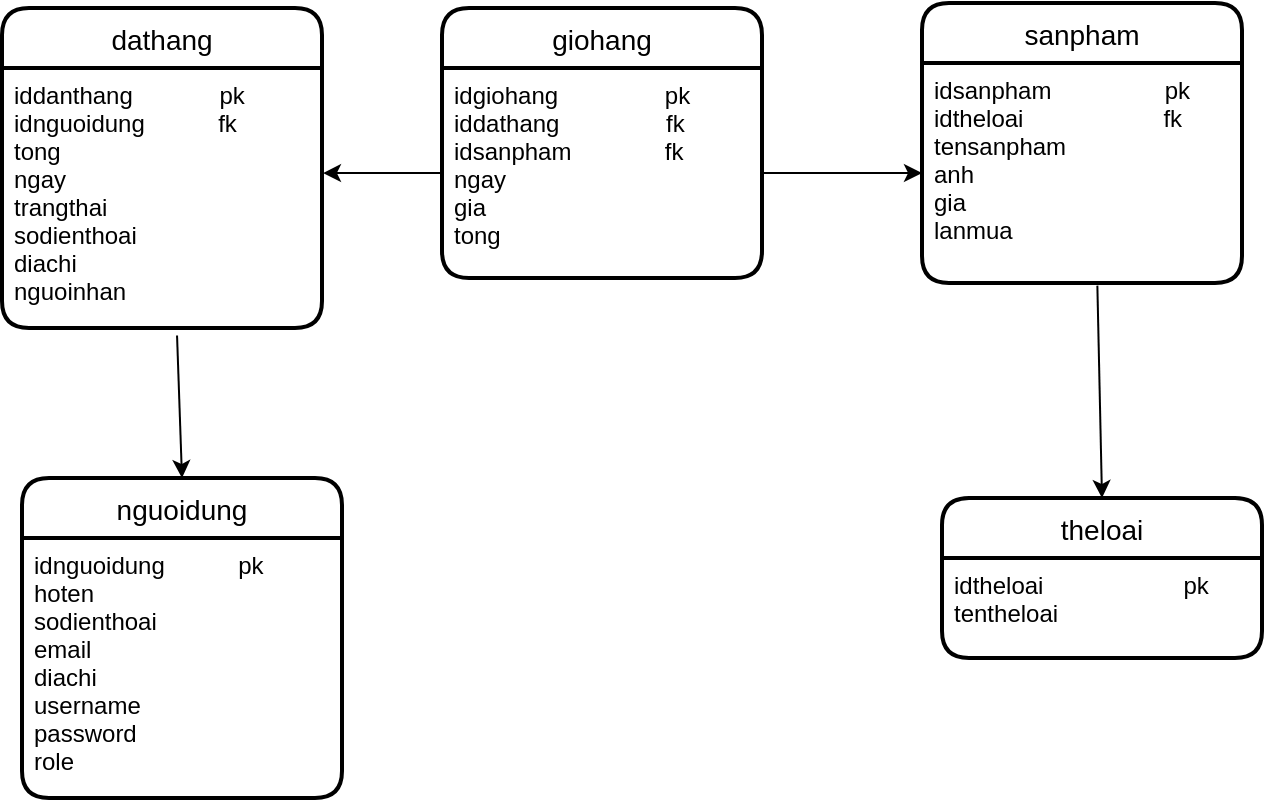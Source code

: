 <mxfile version="19.0.3" type="device" pages="2"><diagram id="4lBnpSFi-K1eYWyHg8Df" name="PDM"><mxGraphModel dx="731" dy="512" grid="1" gridSize="10" guides="1" tooltips="1" connect="1" arrows="1" fold="1" page="1" pageScale="1" pageWidth="850" pageHeight="1100" math="0" shadow="0"><root><mxCell id="0"/><mxCell id="1" parent="0"/><mxCell id="5Xyf_YG6sq1Ebcbbo2GJ-1" value="dathang" style="swimlane;childLayout=stackLayout;horizontal=1;startSize=30;horizontalStack=0;rounded=1;fontSize=14;fontStyle=0;strokeWidth=2;resizeParent=0;resizeLast=1;shadow=0;dashed=0;align=center;" vertex="1" parent="1"><mxGeometry x="50" y="365" width="160" height="160" as="geometry"/></mxCell><mxCell id="5Xyf_YG6sq1Ebcbbo2GJ-2" value="iddanthang             pk&#10;idnguoidung           fk &#10;tong &#10;ngay&#10;trangthai&#10;sodienthoai &#10;diachi&#10;nguoinhan" style="align=left;strokeColor=none;fillColor=none;spacingLeft=4;fontSize=12;verticalAlign=top;resizable=0;rotatable=0;part=1;" vertex="1" parent="5Xyf_YG6sq1Ebcbbo2GJ-1"><mxGeometry y="30" width="160" height="130" as="geometry"/></mxCell><mxCell id="5Xyf_YG6sq1Ebcbbo2GJ-3" value="nguoidung" style="swimlane;childLayout=stackLayout;horizontal=1;startSize=30;horizontalStack=0;rounded=1;fontSize=14;fontStyle=0;strokeWidth=2;resizeParent=0;resizeLast=1;shadow=0;dashed=0;align=center;" vertex="1" parent="1"><mxGeometry x="60" y="600" width="160" height="160" as="geometry"/></mxCell><mxCell id="5Xyf_YG6sq1Ebcbbo2GJ-4" value="idnguoidung           pk&#10;hoten&#10;sodienthoai&#10;email&#10;diachi&#10;username&#10;password&#10;role" style="align=left;strokeColor=none;fillColor=none;spacingLeft=4;fontSize=12;verticalAlign=top;resizable=0;rotatable=0;part=1;" vertex="1" parent="5Xyf_YG6sq1Ebcbbo2GJ-3"><mxGeometry y="30" width="160" height="130" as="geometry"/></mxCell><mxCell id="5Xyf_YG6sq1Ebcbbo2GJ-5" value="giohang" style="swimlane;childLayout=stackLayout;horizontal=1;startSize=30;horizontalStack=0;rounded=1;fontSize=14;fontStyle=0;strokeWidth=2;resizeParent=0;resizeLast=1;shadow=0;dashed=0;align=center;" vertex="1" parent="1"><mxGeometry x="270" y="365" width="160" height="135" as="geometry"/></mxCell><mxCell id="5Xyf_YG6sq1Ebcbbo2GJ-6" value="idgiohang                pk&#10;iddathang                fk&#10;idsanpham              fk&#10;ngay&#10;gia &#10;tong" style="align=left;strokeColor=none;fillColor=none;spacingLeft=4;fontSize=12;verticalAlign=top;resizable=0;rotatable=0;part=1;" vertex="1" parent="5Xyf_YG6sq1Ebcbbo2GJ-5"><mxGeometry y="30" width="160" height="105" as="geometry"/></mxCell><mxCell id="5Xyf_YG6sq1Ebcbbo2GJ-7" value="theloai" style="swimlane;childLayout=stackLayout;horizontal=1;startSize=30;horizontalStack=0;rounded=1;fontSize=14;fontStyle=0;strokeWidth=2;resizeParent=0;resizeLast=1;shadow=0;dashed=0;align=center;" vertex="1" parent="1"><mxGeometry x="520" y="610" width="160" height="80" as="geometry"/></mxCell><mxCell id="5Xyf_YG6sq1Ebcbbo2GJ-8" value="idtheloai                     pk&#10;tentheloai" style="align=left;strokeColor=none;fillColor=none;spacingLeft=4;fontSize=12;verticalAlign=top;resizable=0;rotatable=0;part=1;" vertex="1" parent="5Xyf_YG6sq1Ebcbbo2GJ-7"><mxGeometry y="30" width="160" height="50" as="geometry"/></mxCell><mxCell id="5Xyf_YG6sq1Ebcbbo2GJ-9" value="sanpham" style="swimlane;childLayout=stackLayout;horizontal=1;startSize=30;horizontalStack=0;rounded=1;fontSize=14;fontStyle=0;strokeWidth=2;resizeParent=0;resizeLast=1;shadow=0;dashed=0;align=center;" vertex="1" parent="1"><mxGeometry x="510" y="362.5" width="160" height="140" as="geometry"/></mxCell><mxCell id="5Xyf_YG6sq1Ebcbbo2GJ-10" value="idsanpham                 pk&#10;idtheloai                     fk&#10;tensanpham&#10;anh&#10;gia&#10;lanmua&#10;" style="align=left;strokeColor=none;fillColor=none;spacingLeft=4;fontSize=12;verticalAlign=top;resizable=0;rotatable=0;part=1;" vertex="1" parent="5Xyf_YG6sq1Ebcbbo2GJ-9"><mxGeometry y="30" width="160" height="110" as="geometry"/></mxCell><mxCell id="WC360eVnJCC9IukkcWui-2" style="edgeStyle=entityRelationEdgeStyle;rounded=0;orthogonalLoop=1;jettySize=auto;html=1;entryX=0;entryY=0.5;entryDx=0;entryDy=0;" edge="1" parent="1" source="5Xyf_YG6sq1Ebcbbo2GJ-6" target="5Xyf_YG6sq1Ebcbbo2GJ-10"><mxGeometry relative="1" as="geometry"/></mxCell><mxCell id="WC360eVnJCC9IukkcWui-3" style="edgeStyle=entityRelationEdgeStyle;rounded=0;orthogonalLoop=1;jettySize=auto;html=1;entryX=1.003;entryY=0.404;entryDx=0;entryDy=0;entryPerimeter=0;" edge="1" parent="1" source="5Xyf_YG6sq1Ebcbbo2GJ-6" target="5Xyf_YG6sq1Ebcbbo2GJ-2"><mxGeometry relative="1" as="geometry"/></mxCell><mxCell id="WC360eVnJCC9IukkcWui-11" value="" style="endArrow=classic;html=1;rounded=0;entryX=0.5;entryY=0;entryDx=0;entryDy=0;exitX=0.547;exitY=1.029;exitDx=0;exitDy=0;exitPerimeter=0;" edge="1" parent="1" source="5Xyf_YG6sq1Ebcbbo2GJ-2" target="5Xyf_YG6sq1Ebcbbo2GJ-3"><mxGeometry width="50" height="50" relative="1" as="geometry"><mxPoint x="350" y="580" as="sourcePoint"/><mxPoint x="400" y="530" as="targetPoint"/></mxGeometry></mxCell><mxCell id="WC360eVnJCC9IukkcWui-12" value="" style="endArrow=classic;html=1;rounded=0;entryX=0.5;entryY=0;entryDx=0;entryDy=0;exitX=0.548;exitY=1.012;exitDx=0;exitDy=0;exitPerimeter=0;" edge="1" parent="1" source="5Xyf_YG6sq1Ebcbbo2GJ-10" target="5Xyf_YG6sq1Ebcbbo2GJ-7"><mxGeometry width="50" height="50" relative="1" as="geometry"><mxPoint x="350" y="580" as="sourcePoint"/><mxPoint x="400" y="530" as="targetPoint"/></mxGeometry></mxCell></root></mxGraphModel></diagram><diagram id="hfCAMyYS9w7L3lz0PCFy" name="CDM"><mxGraphModel dx="731" dy="512" grid="1" gridSize="10" guides="1" tooltips="1" connect="1" arrows="1" fold="1" page="1" pageScale="1" pageWidth="850" pageHeight="1100" math="0" shadow="0"><root><mxCell id="0"/><mxCell id="1" parent="0"/><mxCell id="FQoGEt3ow37FiFrO2OWN-1" value="Đặt hàng" style="swimlane;childLayout=stackLayout;horizontal=1;startSize=30;horizontalStack=0;rounded=1;fontSize=14;fontStyle=0;strokeWidth=2;resizeParent=0;resizeLast=1;shadow=0;dashed=0;align=center;" vertex="1" parent="1"><mxGeometry x="50" y="355" width="160" height="130" as="geometry"/></mxCell><mxCell id="FQoGEt3ow37FiFrO2OWN-2" value="Thành tiền&#10;Ngày đặt&#10;Trạng thái&#10;Người nhận&#10;Số điện thoại&#10;Địa chỉ" style="align=left;strokeColor=none;fillColor=none;spacingLeft=4;fontSize=12;verticalAlign=top;resizable=0;rotatable=0;part=1;" vertex="1" parent="FQoGEt3ow37FiFrO2OWN-1"><mxGeometry y="30" width="160" height="100" as="geometry"/></mxCell><mxCell id="FQoGEt3ow37FiFrO2OWN-4" value="Người dùng " style="swimlane;childLayout=stackLayout;horizontal=1;startSize=30;horizontalStack=0;rounded=1;fontSize=14;fontStyle=0;strokeWidth=2;resizeParent=0;resizeLast=1;shadow=0;dashed=0;align=center;" vertex="1" parent="1"><mxGeometry x="50" y="610" width="160" height="140" as="geometry"/></mxCell><mxCell id="FQoGEt3ow37FiFrO2OWN-5" value="Họ tên&#10;Điện thoại&#10;Địa chỉ&#10;Tài khoản&#10;Mật khẩu&#10;Chức năng" style="align=left;strokeColor=none;fillColor=none;spacingLeft=4;fontSize=12;verticalAlign=top;resizable=0;rotatable=0;part=1;" vertex="1" parent="FQoGEt3ow37FiFrO2OWN-4"><mxGeometry y="30" width="160" height="110" as="geometry"/></mxCell><mxCell id="FQoGEt3ow37FiFrO2OWN-6" value="Giỏ hàng" style="swimlane;childLayout=stackLayout;horizontal=1;startSize=30;horizontalStack=0;rounded=1;fontSize=14;fontStyle=0;strokeWidth=2;resizeParent=0;resizeLast=1;shadow=0;dashed=0;align=center;" vertex="1" parent="1"><mxGeometry x="270" y="365" width="160" height="120" as="geometry"/></mxCell><mxCell id="FQoGEt3ow37FiFrO2OWN-7" value="Số lượng&#10;Giá sản &#10;Thành tiền" style="align=left;strokeColor=none;fillColor=none;spacingLeft=4;fontSize=12;verticalAlign=top;resizable=0;rotatable=0;part=1;" vertex="1" parent="FQoGEt3ow37FiFrO2OWN-6"><mxGeometry y="30" width="160" height="90" as="geometry"/></mxCell><mxCell id="FQoGEt3ow37FiFrO2OWN-8" value="Thể loại" style="swimlane;childLayout=stackLayout;horizontal=1;startSize=30;horizontalStack=0;rounded=1;fontSize=14;fontStyle=0;strokeWidth=2;resizeParent=0;resizeLast=1;shadow=0;dashed=0;align=center;" vertex="1" parent="1"><mxGeometry x="520" y="610" width="160" height="80" as="geometry"/></mxCell><mxCell id="FQoGEt3ow37FiFrO2OWN-9" value="Tên thể loại" style="align=left;strokeColor=none;fillColor=none;spacingLeft=4;fontSize=12;verticalAlign=top;resizable=0;rotatable=0;part=1;" vertex="1" parent="FQoGEt3ow37FiFrO2OWN-8"><mxGeometry y="30" width="160" height="50" as="geometry"/></mxCell><mxCell id="FQoGEt3ow37FiFrO2OWN-10" value="Sản phẩm" style="swimlane;childLayout=stackLayout;horizontal=1;startSize=30;horizontalStack=0;rounded=1;fontSize=14;fontStyle=0;strokeWidth=2;resizeParent=0;resizeLast=1;shadow=0;dashed=0;align=center;" vertex="1" parent="1"><mxGeometry x="510" y="360" width="160" height="110" as="geometry"/></mxCell><mxCell id="FQoGEt3ow37FiFrO2OWN-11" value="Tên sản phẩm &#10;Ảnh&#10;Lần mua" style="align=left;strokeColor=none;fillColor=none;spacingLeft=4;fontSize=12;verticalAlign=top;resizable=0;rotatable=0;part=1;" vertex="1" parent="FQoGEt3ow37FiFrO2OWN-10"><mxGeometry y="30" width="160" height="80" as="geometry"/></mxCell><mxCell id="FQoGEt3ow37FiFrO2OWN-21" value="" style="line;strokeWidth=1;rotatable=0;dashed=0;labelPosition=right;align=left;verticalAlign=middle;spacingTop=0;spacingLeft=6;points=[];portConstraint=eastwest;" vertex="1" parent="1"><mxGeometry x="210" y="415" width="60" height="10" as="geometry"/></mxCell><mxCell id="FQoGEt3ow37FiFrO2OWN-22" value="" style="line;strokeWidth=1;rotatable=0;dashed=0;labelPosition=right;align=left;verticalAlign=middle;spacingTop=0;spacingLeft=6;points=[];portConstraint=eastwest;" vertex="1" parent="1"><mxGeometry x="430" y="415" width="80" height="10" as="geometry"/></mxCell><mxCell id="FQoGEt3ow37FiFrO2OWN-23" value="1,n" style="text;html=1;align=center;verticalAlign=middle;resizable=0;points=[];autosize=1;strokeColor=none;fillColor=none;" vertex="1" parent="1"><mxGeometry x="225" y="395" width="30" height="20" as="geometry"/></mxCell><mxCell id="FQoGEt3ow37FiFrO2OWN-24" value="1,n" style="text;html=1;align=center;verticalAlign=middle;resizable=0;points=[];autosize=1;strokeColor=none;fillColor=none;" vertex="1" parent="1"><mxGeometry x="460" y="395" width="30" height="20" as="geometry"/></mxCell><mxCell id="FQoGEt3ow37FiFrO2OWN-33" value="" style="endArrow=classic;startArrow=classic;html=1;rounded=0;entryX=0.5;entryY=1;entryDx=0;entryDy=0;" edge="1" parent="1" source="FQoGEt3ow37FiFrO2OWN-4" target="FQoGEt3ow37FiFrO2OWN-2"><mxGeometry width="50" height="50" relative="1" as="geometry"><mxPoint x="290" y="620" as="sourcePoint"/><mxPoint x="340" y="570" as="targetPoint"/></mxGeometry></mxCell><mxCell id="FQoGEt3ow37FiFrO2OWN-34" value="1,1" style="text;html=1;align=center;verticalAlign=middle;resizable=0;points=[];autosize=1;strokeColor=none;fillColor=none;" vertex="1" parent="1"><mxGeometry x="135" y="490" width="30" height="20" as="geometry"/></mxCell><mxCell id="FQoGEt3ow37FiFrO2OWN-35" value="1,n" style="text;html=1;align=center;verticalAlign=middle;resizable=0;points=[];autosize=1;strokeColor=none;fillColor=none;" vertex="1" parent="1"><mxGeometry x="135" y="580" width="30" height="20" as="geometry"/></mxCell><mxCell id="FQoGEt3ow37FiFrO2OWN-36" value="" style="endArrow=classic;startArrow=classic;html=1;rounded=0;entryX=0.5;entryY=1;entryDx=0;entryDy=0;exitX=0.429;exitY=0.001;exitDx=0;exitDy=0;exitPerimeter=0;" edge="1" parent="1" source="FQoGEt3ow37FiFrO2OWN-8" target="FQoGEt3ow37FiFrO2OWN-11"><mxGeometry width="50" height="50" relative="1" as="geometry"><mxPoint x="290" y="620" as="sourcePoint"/><mxPoint x="340" y="570" as="targetPoint"/></mxGeometry></mxCell><mxCell id="FQoGEt3ow37FiFrO2OWN-37" value="1,1" style="text;html=1;align=center;verticalAlign=middle;resizable=0;points=[];autosize=1;strokeColor=none;fillColor=none;" vertex="1" parent="1"><mxGeometry x="595" y="470" width="30" height="20" as="geometry"/></mxCell><mxCell id="FQoGEt3ow37FiFrO2OWN-38" value="1,n" style="text;html=1;align=center;verticalAlign=middle;resizable=0;points=[];autosize=1;strokeColor=none;fillColor=none;" vertex="1" parent="1"><mxGeometry x="595" y="580" width="30" height="20" as="geometry"/></mxCell></root></mxGraphModel></diagram></mxfile>